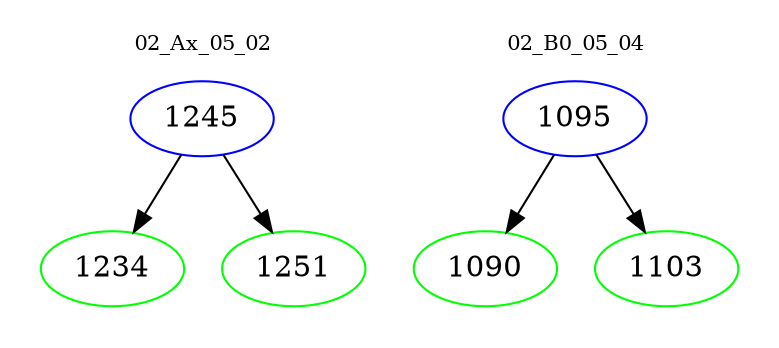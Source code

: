 digraph{
subgraph cluster_0 {
color = white
label = "02_Ax_05_02";
fontsize=10;
T0_1245 [label="1245", color="blue"]
T0_1245 -> T0_1234 [color="black"]
T0_1234 [label="1234", color="green"]
T0_1245 -> T0_1251 [color="black"]
T0_1251 [label="1251", color="green"]
}
subgraph cluster_1 {
color = white
label = "02_B0_05_04";
fontsize=10;
T1_1095 [label="1095", color="blue"]
T1_1095 -> T1_1090 [color="black"]
T1_1090 [label="1090", color="green"]
T1_1095 -> T1_1103 [color="black"]
T1_1103 [label="1103", color="green"]
}
}
